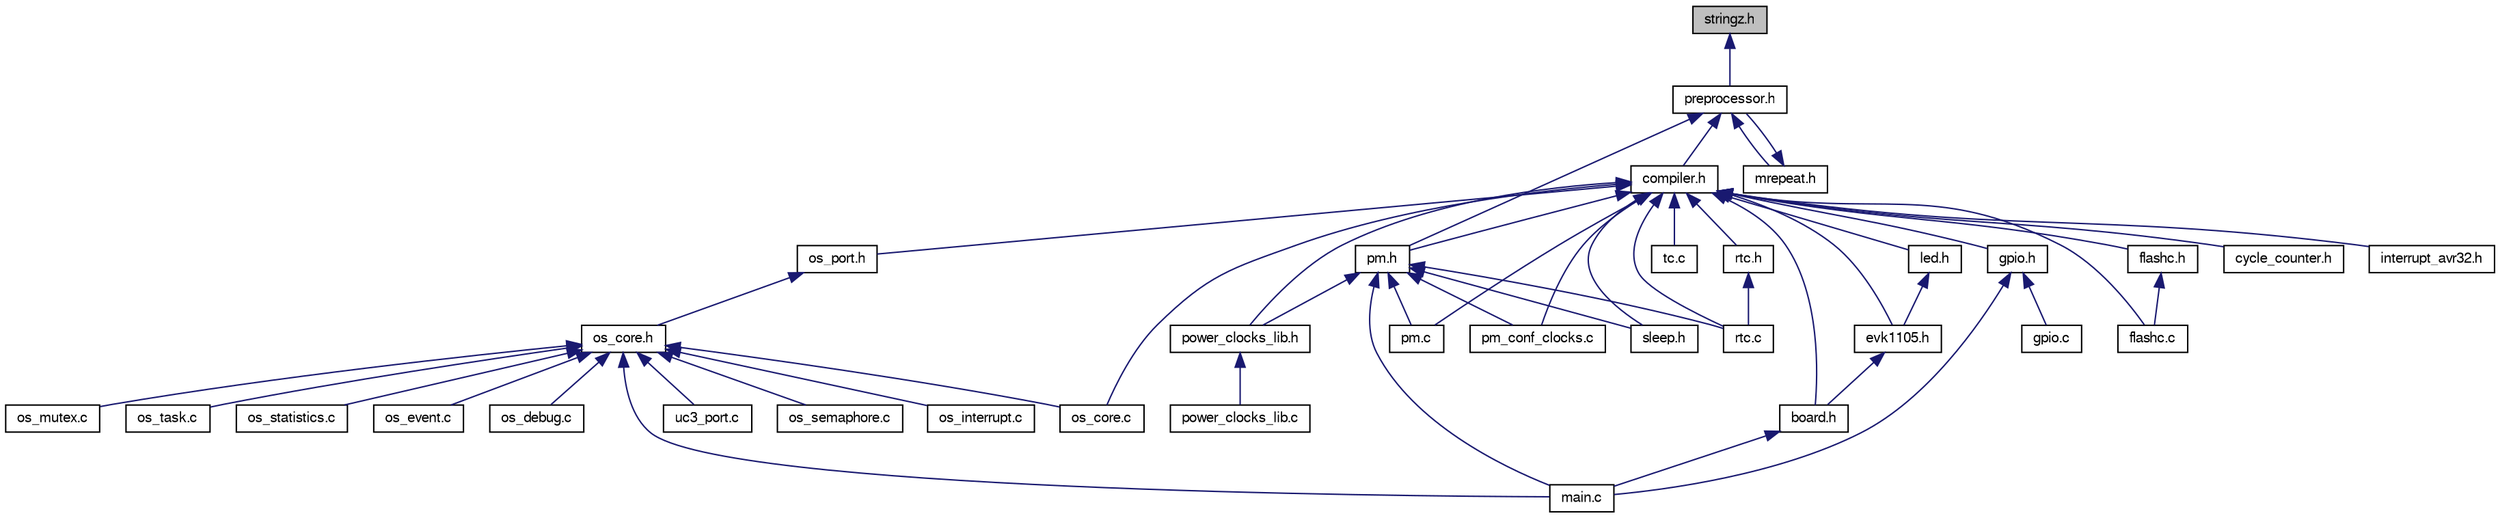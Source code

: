 digraph G
{
  edge [fontname="FreeSans",fontsize="10",labelfontname="FreeSans",labelfontsize="10"];
  node [fontname="FreeSans",fontsize="10",shape=record];
  Node1 [label="stringz.h",height=0.2,width=0.4,color="black", fillcolor="grey75", style="filled" fontcolor="black"];
  Node1 -> Node2 [dir=back,color="midnightblue",fontsize="10",style="solid",fontname="FreeSans"];
  Node2 [label="preprocessor.h",height=0.2,width=0.4,color="black", fillcolor="white", style="filled",URL="$preprocessor_8h.html",tooltip="Preprocessor utils."];
  Node2 -> Node3 [dir=back,color="midnightblue",fontsize="10",style="solid",fontname="FreeSans"];
  Node3 [label="compiler.h",height=0.2,width=0.4,color="black", fillcolor="white", style="filled",URL="$compiler_8h.html",tooltip="Commonly used includes, types and macros."];
  Node3 -> Node4 [dir=back,color="midnightblue",fontsize="10",style="solid",fontname="FreeSans"];
  Node4 [label="os_port.h",height=0.2,width=0.4,color="black", fillcolor="white", style="filled",URL="$os__port_8h.html",tooltip="eeOS 32-bit AVR UC3 Port"];
  Node4 -> Node5 [dir=back,color="midnightblue",fontsize="10",style="solid",fontname="FreeSans"];
  Node5 [label="os_core.h",height=0.2,width=0.4,color="black", fillcolor="white", style="filled",URL="$os__core_8h.html",tooltip="eeOS Core"];
  Node5 -> Node6 [dir=back,color="midnightblue",fontsize="10",style="solid",fontname="FreeSans"];
  Node6 [label="os_mutex.c",height=0.2,width=0.4,color="black", fillcolor="white", style="filled",URL="$os__mutex_8c.html",tooltip="eeOS Mutex"];
  Node5 -> Node7 [dir=back,color="midnightblue",fontsize="10",style="solid",fontname="FreeSans"];
  Node7 [label="os_task.c",height=0.2,width=0.4,color="black", fillcolor="white", style="filled",URL="$os__task_8c.html",tooltip="eeOS Tasks"];
  Node5 -> Node8 [dir=back,color="midnightblue",fontsize="10",style="solid",fontname="FreeSans"];
  Node8 [label="os_statistics.c",height=0.2,width=0.4,color="black", fillcolor="white", style="filled",URL="$os__statistics_8c.html",tooltip="eeOS Statistics"];
  Node5 -> Node9 [dir=back,color="midnightblue",fontsize="10",style="solid",fontname="FreeSans"];
  Node9 [label="os_event.c",height=0.2,width=0.4,color="black", fillcolor="white", style="filled",URL="$os__event_8c.html",tooltip="eeOS Events"];
  Node5 -> Node10 [dir=back,color="midnightblue",fontsize="10",style="solid",fontname="FreeSans"];
  Node10 [label="os_debug.c",height=0.2,width=0.4,color="black", fillcolor="white", style="filled",URL="$os__debug_8c.html",tooltip="eeOS Debug"];
  Node5 -> Node11 [dir=back,color="midnightblue",fontsize="10",style="solid",fontname="FreeSans"];
  Node11 [label="main.c",height=0.2,width=0.4,color="black", fillcolor="white", style="filled",URL="$main_8c.html"];
  Node5 -> Node12 [dir=back,color="midnightblue",fontsize="10",style="solid",fontname="FreeSans"];
  Node12 [label="os_core.c",height=0.2,width=0.4,color="black", fillcolor="white", style="filled",URL="$os__core_8c.html",tooltip="eeOS Core"];
  Node5 -> Node13 [dir=back,color="midnightblue",fontsize="10",style="solid",fontname="FreeSans"];
  Node13 [label="uc3_port.c",height=0.2,width=0.4,color="black", fillcolor="white", style="filled",URL="$uc3__port_8c.html",tooltip="eeOS 32-bit AVR UC3 Port"];
  Node5 -> Node14 [dir=back,color="midnightblue",fontsize="10",style="solid",fontname="FreeSans"];
  Node14 [label="os_semaphore.c",height=0.2,width=0.4,color="black", fillcolor="white", style="filled",URL="$os__semaphore_8c.html",tooltip="eeOS Semaphores"];
  Node5 -> Node15 [dir=back,color="midnightblue",fontsize="10",style="solid",fontname="FreeSans"];
  Node15 [label="os_interrupt.c",height=0.2,width=0.4,color="black", fillcolor="white", style="filled",URL="$os__interrupt_8c.html",tooltip="eeOS Interrupts"];
  Node3 -> Node16 [dir=back,color="midnightblue",fontsize="10",style="solid",fontname="FreeSans"];
  Node16 [label="power_clocks_lib.h",height=0.2,width=0.4,color="black", fillcolor="white", style="filled",URL="$power__clocks__lib_8h.html",tooltip="High-level library abstracting features such as oscillators/pll/dfll configuration, clock configuration, System-sensible parameters configuration, buses clocks configuration, sleep mode, reset."];
  Node16 -> Node17 [dir=back,color="midnightblue",fontsize="10",style="solid",fontname="FreeSans"];
  Node17 [label="power_clocks_lib.c",height=0.2,width=0.4,color="black", fillcolor="white", style="filled",URL="$power__clocks__lib_8c.html",tooltip="High-level library abstracting features such as oscillators/pll/dfll configuration, clock configuration, System-sensible parameters configuration, buses clocks configuration, sleep mode, reset."];
  Node3 -> Node18 [dir=back,color="midnightblue",fontsize="10",style="solid",fontname="FreeSans"];
  Node18 [label="pm.h",height=0.2,width=0.4,color="black", fillcolor="white", style="filled",URL="$pm_8h.html",tooltip="Power Manager driver."];
  Node18 -> Node16 [dir=back,color="midnightblue",fontsize="10",style="solid",fontname="FreeSans"];
  Node18 -> Node19 [dir=back,color="midnightblue",fontsize="10",style="solid",fontname="FreeSans"];
  Node19 [label="pm.c",height=0.2,width=0.4,color="black", fillcolor="white", style="filled",URL="$pm_8c.html",tooltip="Power Manager driver."];
  Node18 -> Node11 [dir=back,color="midnightblue",fontsize="10",style="solid",fontname="FreeSans"];
  Node18 -> Node20 [dir=back,color="midnightblue",fontsize="10",style="solid",fontname="FreeSans"];
  Node20 [label="pm_conf_clocks.c",height=0.2,width=0.4,color="black", fillcolor="white", style="filled",URL="$pm__conf__clocks_8c.html",tooltip="Power Manager clocks configuration helper."];
  Node18 -> Node21 [dir=back,color="midnightblue",fontsize="10",style="solid",fontname="FreeSans"];
  Node21 [label="rtc.c",height=0.2,width=0.4,color="black", fillcolor="white", style="filled",URL="$rtc_8c.html",tooltip="RTC driver for AVR32 UC3."];
  Node18 -> Node22 [dir=back,color="midnightblue",fontsize="10",style="solid",fontname="FreeSans"];
  Node22 [label="sleep.h",height=0.2,width=0.4,color="black", fillcolor="white", style="filled",URL="$sleep_8h.html",tooltip="Sleep mode access."];
  Node3 -> Node23 [dir=back,color="midnightblue",fontsize="10",style="solid",fontname="FreeSans"];
  Node23 [label="tc.c",height=0.2,width=0.4,color="black", fillcolor="white", style="filled",URL="$tc_8c.html",tooltip="TC driver for AVR32 UC3."];
  Node3 -> Node19 [dir=back,color="midnightblue",fontsize="10",style="solid",fontname="FreeSans"];
  Node3 -> Node24 [dir=back,color="midnightblue",fontsize="10",style="solid",fontname="FreeSans"];
  Node24 [label="board.h",height=0.2,width=0.4,color="black", fillcolor="white", style="filled",URL="$board_8h.html",tooltip="Standard board header file."];
  Node24 -> Node11 [dir=back,color="midnightblue",fontsize="10",style="solid",fontname="FreeSans"];
  Node3 -> Node25 [dir=back,color="midnightblue",fontsize="10",style="solid",fontname="FreeSans"];
  Node25 [label="evk1105.h",height=0.2,width=0.4,color="black", fillcolor="white", style="filled",URL="$evk1105_8h.html",tooltip="AT32UC3A EVK1105 board header file."];
  Node25 -> Node24 [dir=back,color="midnightblue",fontsize="10",style="solid",fontname="FreeSans"];
  Node3 -> Node26 [dir=back,color="midnightblue",fontsize="10",style="solid",fontname="FreeSans"];
  Node26 [label="led.h",height=0.2,width=0.4,color="black", fillcolor="white", style="filled",URL="$led_8h.html",tooltip="AT32UC3A EVK1105 board LEDs support package."];
  Node26 -> Node25 [dir=back,color="midnightblue",fontsize="10",style="solid",fontname="FreeSans"];
  Node3 -> Node27 [dir=back,color="midnightblue",fontsize="10",style="solid",fontname="FreeSans"];
  Node27 [label="gpio.h",height=0.2,width=0.4,color="black", fillcolor="white", style="filled",URL="$gpio_8h.html",tooltip="GPIO software driver interface for AVR UC3."];
  Node27 -> Node11 [dir=back,color="midnightblue",fontsize="10",style="solid",fontname="FreeSans"];
  Node27 -> Node28 [dir=back,color="midnightblue",fontsize="10",style="solid",fontname="FreeSans"];
  Node28 [label="gpio.c",height=0.2,width=0.4,color="black", fillcolor="white", style="filled",URL="$gpio_8c.html",tooltip="GPIO software driver interface for AVR UC3."];
  Node3 -> Node12 [dir=back,color="midnightblue",fontsize="10",style="solid",fontname="FreeSans"];
  Node3 -> Node20 [dir=back,color="midnightblue",fontsize="10",style="solid",fontname="FreeSans"];
  Node3 -> Node21 [dir=back,color="midnightblue",fontsize="10",style="solid",fontname="FreeSans"];
  Node3 -> Node29 [dir=back,color="midnightblue",fontsize="10",style="solid",fontname="FreeSans"];
  Node29 [label="rtc.h",height=0.2,width=0.4,color="black", fillcolor="white", style="filled",URL="$rtc_8h.html",tooltip="RTC driver for AVR32 UC3."];
  Node29 -> Node21 [dir=back,color="midnightblue",fontsize="10",style="solid",fontname="FreeSans"];
  Node3 -> Node30 [dir=back,color="midnightblue",fontsize="10",style="solid",fontname="FreeSans"];
  Node30 [label="flashc.c",height=0.2,width=0.4,color="black", fillcolor="white", style="filled",URL="$flashc_8c.html",tooltip="FLASHC driver for AVR32 UC3."];
  Node3 -> Node31 [dir=back,color="midnightblue",fontsize="10",style="solid",fontname="FreeSans"];
  Node31 [label="flashc.h",height=0.2,width=0.4,color="black", fillcolor="white", style="filled",URL="$flashc_8h.html",tooltip="FLASHC driver for AVR32 UC3."];
  Node31 -> Node30 [dir=back,color="midnightblue",fontsize="10",style="solid",fontname="FreeSans"];
  Node3 -> Node32 [dir=back,color="midnightblue",fontsize="10",style="solid",fontname="FreeSans"];
  Node32 [label="cycle_counter.h",height=0.2,width=0.4,color="black", fillcolor="white", style="filled",URL="$cycle__counter_8h.html",tooltip="Cycle counter driver."];
  Node3 -> Node33 [dir=back,color="midnightblue",fontsize="10",style="solid",fontname="FreeSans"];
  Node33 [label="interrupt_avr32.h",height=0.2,width=0.4,color="black", fillcolor="white", style="filled",URL="$interrupt__avr32_8h.html",tooltip="Global interrupt management for 32-bit AVR."];
  Node3 -> Node22 [dir=back,color="midnightblue",fontsize="10",style="solid",fontname="FreeSans"];
  Node2 -> Node34 [dir=back,color="midnightblue",fontsize="10",style="solid",fontname="FreeSans"];
  Node34 [label="mrepeat.h",height=0.2,width=0.4,color="black", fillcolor="white", style="filled",URL="$mrepeat_8h.html",tooltip="Preprocessor macro repeating utils."];
  Node34 -> Node2 [dir=back,color="midnightblue",fontsize="10",style="solid",fontname="FreeSans"];
  Node2 -> Node18 [dir=back,color="midnightblue",fontsize="10",style="solid",fontname="FreeSans"];
}

